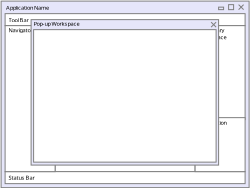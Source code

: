 <?xml version="1.0" encoding="UTF-8"?>
<dia:diagram xmlns:dia="http://www.lysator.liu.se/~alla/dia/">
  <dia:layer name="Hintergrund" visible="true" active="true">
    <dia:object type="Standard - Box" version="0" id="O0">
      <dia:attribute name="obj_pos">
        <dia:point val="0.625,0.698"/>
      </dia:attribute>
      <dia:attribute name="obj_bb">
        <dia:rectangle val="0.62,0.693;13.03,10.03"/>
      </dia:attribute>
      <dia:attribute name="elem_corner">
        <dia:point val="0.625,0.698"/>
      </dia:attribute>
      <dia:attribute name="elem_width">
        <dia:real val="12.4"/>
      </dia:attribute>
      <dia:attribute name="elem_height">
        <dia:real val="9.327"/>
      </dia:attribute>
      <dia:attribute name="border_width">
        <dia:real val="0.01"/>
      </dia:attribute>
      <dia:attribute name="border_color">
        <dia:color val="#7f7f7f"/>
      </dia:attribute>
      <dia:attribute name="inner_color">
        <dia:color val="#e6e6fa"/>
      </dia:attribute>
      <dia:attribute name="show_background">
        <dia:boolean val="true"/>
      </dia:attribute>
    </dia:object>
    <dia:object type="Standard - Box" version="0" id="O1">
      <dia:attribute name="obj_pos">
        <dia:point val="0.825,1.325"/>
      </dia:attribute>
      <dia:attribute name="obj_bb">
        <dia:rectangle val="0.82,1.32;12.83,1.93"/>
      </dia:attribute>
      <dia:attribute name="elem_corner">
        <dia:point val="0.825,1.325"/>
      </dia:attribute>
      <dia:attribute name="elem_width">
        <dia:real val="12"/>
      </dia:attribute>
      <dia:attribute name="elem_height">
        <dia:real val="0.6"/>
      </dia:attribute>
      <dia:attribute name="border_width">
        <dia:real val="0.01"/>
      </dia:attribute>
      <dia:attribute name="border_color">
        <dia:color val="#7f7f7f"/>
      </dia:attribute>
      <dia:attribute name="show_background">
        <dia:boolean val="true"/>
      </dia:attribute>
    </dia:object>
    <dia:object type="Standard - Box" version="0" id="O2">
      <dia:attribute name="obj_pos">
        <dia:point val="3.325,1.925"/>
      </dia:attribute>
      <dia:attribute name="obj_bb">
        <dia:rectangle val="3.32,1.92;10.33,9.23"/>
      </dia:attribute>
      <dia:attribute name="elem_corner">
        <dia:point val="3.325,1.925"/>
      </dia:attribute>
      <dia:attribute name="elem_width">
        <dia:real val="7"/>
      </dia:attribute>
      <dia:attribute name="elem_height">
        <dia:real val="7.3"/>
      </dia:attribute>
      <dia:attribute name="border_width">
        <dia:real val="0.01"/>
      </dia:attribute>
      <dia:attribute name="border_color">
        <dia:color val="#7f7f7f"/>
      </dia:attribute>
      <dia:attribute name="show_background">
        <dia:boolean val="true"/>
      </dia:attribute>
    </dia:object>
    <dia:object type="Standard - Box" version="0" id="O3">
      <dia:attribute name="obj_pos">
        <dia:point val="0.825,9.225"/>
      </dia:attribute>
      <dia:attribute name="obj_bb">
        <dia:rectangle val="0.82,9.22;12.83,9.83"/>
      </dia:attribute>
      <dia:attribute name="elem_corner">
        <dia:point val="0.825,9.225"/>
      </dia:attribute>
      <dia:attribute name="elem_width">
        <dia:real val="12"/>
      </dia:attribute>
      <dia:attribute name="elem_height">
        <dia:real val="0.6"/>
      </dia:attribute>
      <dia:attribute name="border_width">
        <dia:real val="0.01"/>
      </dia:attribute>
      <dia:attribute name="border_color">
        <dia:color val="#7f7f7f"/>
      </dia:attribute>
      <dia:attribute name="show_background">
        <dia:boolean val="true"/>
      </dia:attribute>
    </dia:object>
    <dia:object type="Standard - Text" version="1" id="O4">
      <dia:attribute name="obj_pos">
        <dia:point val="0.875,1.125"/>
      </dia:attribute>
      <dia:attribute name="obj_bb">
        <dia:rectangle val="0.875,0.823;2.99,1.198"/>
      </dia:attribute>
      <dia:attribute name="text">
        <dia:composite type="text">
          <dia:attribute name="string">
            <dia:string>#Application Name#</dia:string>
          </dia:attribute>
          <dia:attribute name="font">
            <dia:font family="Segoe UI Light" style="32" name="Courier"/>
          </dia:attribute>
          <dia:attribute name="height">
            <dia:real val="0.353"/>
          </dia:attribute>
          <dia:attribute name="pos">
            <dia:point val="0.875,1.125"/>
          </dia:attribute>
          <dia:attribute name="color">
            <dia:color val="#000000"/>
          </dia:attribute>
          <dia:attribute name="alignment">
            <dia:enum val="0"/>
          </dia:attribute>
        </dia:composite>
      </dia:attribute>
      <dia:attribute name="valign">
        <dia:enum val="3"/>
      </dia:attribute>
    </dia:object>
    <dia:object type="Standard - Box" version="0" id="O5">
      <dia:attribute name="obj_pos">
        <dia:point val="0.825,1.925"/>
      </dia:attribute>
      <dia:attribute name="obj_bb">
        <dia:rectangle val="0.82,1.92;3.33,9.23"/>
      </dia:attribute>
      <dia:attribute name="elem_corner">
        <dia:point val="0.825,1.925"/>
      </dia:attribute>
      <dia:attribute name="elem_width">
        <dia:real val="2.5"/>
      </dia:attribute>
      <dia:attribute name="elem_height">
        <dia:real val="7.3"/>
      </dia:attribute>
      <dia:attribute name="border_width">
        <dia:real val="0.01"/>
      </dia:attribute>
      <dia:attribute name="border_color">
        <dia:color val="#7f7f7f"/>
      </dia:attribute>
      <dia:attribute name="show_background">
        <dia:boolean val="true"/>
      </dia:attribute>
    </dia:object>
    <dia:object type="Standard - Text" version="1" id="O6">
      <dia:attribute name="obj_pos">
        <dia:point val="1,2.25"/>
      </dia:attribute>
      <dia:attribute name="obj_bb">
        <dia:rectangle val="1,1.948;2.158,2.322"/>
      </dia:attribute>
      <dia:attribute name="text">
        <dia:composite type="text">
          <dia:attribute name="string">
            <dia:string>#Navigator#</dia:string>
          </dia:attribute>
          <dia:attribute name="font">
            <dia:font family="Segoe UI Light" style="32" name="Courier"/>
          </dia:attribute>
          <dia:attribute name="height">
            <dia:real val="0.353"/>
          </dia:attribute>
          <dia:attribute name="pos">
            <dia:point val="1,2.25"/>
          </dia:attribute>
          <dia:attribute name="color">
            <dia:color val="#000000"/>
          </dia:attribute>
          <dia:attribute name="alignment">
            <dia:enum val="0"/>
          </dia:attribute>
        </dia:composite>
      </dia:attribute>
      <dia:attribute name="valign">
        <dia:enum val="3"/>
      </dia:attribute>
    </dia:object>
    <dia:object type="Standard - Box" version="0" id="O7">
      <dia:attribute name="obj_pos">
        <dia:point val="10.325,1.925"/>
      </dia:attribute>
      <dia:attribute name="obj_bb">
        <dia:rectangle val="10.32,1.92;12.83,6.63"/>
      </dia:attribute>
      <dia:attribute name="elem_corner">
        <dia:point val="10.325,1.925"/>
      </dia:attribute>
      <dia:attribute name="elem_width">
        <dia:real val="2.5"/>
      </dia:attribute>
      <dia:attribute name="elem_height">
        <dia:real val="4.7"/>
      </dia:attribute>
      <dia:attribute name="border_width">
        <dia:real val="0.01"/>
      </dia:attribute>
      <dia:attribute name="border_color">
        <dia:color val="#7f7f7f"/>
      </dia:attribute>
      <dia:attribute name="show_background">
        <dia:boolean val="true"/>
      </dia:attribute>
    </dia:object>
    <dia:object type="Standard - Text" version="1" id="O8">
      <dia:attribute name="obj_pos">
        <dia:point val="10.5,2.25"/>
      </dia:attribute>
      <dia:attribute name="obj_bb">
        <dia:rectangle val="10.5,1.948;11.803,2.675"/>
      </dia:attribute>
      <dia:attribute name="text">
        <dia:composite type="text">
          <dia:attribute name="string">
            <dia:string>#Secondary
Workspace#</dia:string>
          </dia:attribute>
          <dia:attribute name="font">
            <dia:font family="Segoe UI Light" style="32" name="Courier"/>
          </dia:attribute>
          <dia:attribute name="height">
            <dia:real val="0.353"/>
          </dia:attribute>
          <dia:attribute name="pos">
            <dia:point val="10.5,2.25"/>
          </dia:attribute>
          <dia:attribute name="color">
            <dia:color val="#000000"/>
          </dia:attribute>
          <dia:attribute name="alignment">
            <dia:enum val="0"/>
          </dia:attribute>
        </dia:composite>
      </dia:attribute>
      <dia:attribute name="valign">
        <dia:enum val="3"/>
      </dia:attribute>
    </dia:object>
    <dia:object type="Standard - Text" version="1" id="O9">
      <dia:attribute name="obj_pos">
        <dia:point val="3.5,2.25"/>
      </dia:attribute>
      <dia:attribute name="obj_bb">
        <dia:rectangle val="3.5,1.948;5.775,2.322"/>
      </dia:attribute>
      <dia:attribute name="text">
        <dia:composite type="text">
          <dia:attribute name="string">
            <dia:string>#Primary Workspace#</dia:string>
          </dia:attribute>
          <dia:attribute name="font">
            <dia:font family="Segoe UI Light" style="32" name="Courier"/>
          </dia:attribute>
          <dia:attribute name="height">
            <dia:real val="0.353"/>
          </dia:attribute>
          <dia:attribute name="pos">
            <dia:point val="3.5,2.25"/>
          </dia:attribute>
          <dia:attribute name="color">
            <dia:color val="#000000"/>
          </dia:attribute>
          <dia:attribute name="alignment">
            <dia:enum val="0"/>
          </dia:attribute>
        </dia:composite>
      </dia:attribute>
      <dia:attribute name="valign">
        <dia:enum val="3"/>
      </dia:attribute>
    </dia:object>
    <dia:object type="Standard - Text" version="1" id="O10">
      <dia:attribute name="obj_pos">
        <dia:point val="1,9.625"/>
      </dia:attribute>
      <dia:attribute name="obj_bb">
        <dia:rectangle val="1,9.322;2.172,9.697"/>
      </dia:attribute>
      <dia:attribute name="text">
        <dia:composite type="text">
          <dia:attribute name="string">
            <dia:string>#Status Bar#</dia:string>
          </dia:attribute>
          <dia:attribute name="font">
            <dia:font family="Segoe UI Light" style="32" name="Courier"/>
          </dia:attribute>
          <dia:attribute name="height">
            <dia:real val="0.353"/>
          </dia:attribute>
          <dia:attribute name="pos">
            <dia:point val="1,9.625"/>
          </dia:attribute>
          <dia:attribute name="color">
            <dia:color val="#000000"/>
          </dia:attribute>
          <dia:attribute name="alignment">
            <dia:enum val="0"/>
          </dia:attribute>
        </dia:composite>
      </dia:attribute>
      <dia:attribute name="valign">
        <dia:enum val="3"/>
      </dia:attribute>
    </dia:object>
    <dia:object type="Standard - Text" version="1" id="O11">
      <dia:attribute name="obj_pos">
        <dia:point val="1,1.75"/>
      </dia:attribute>
      <dia:attribute name="obj_bb">
        <dia:rectangle val="1,1.448;1.98,1.823"/>
      </dia:attribute>
      <dia:attribute name="text">
        <dia:composite type="text">
          <dia:attribute name="string">
            <dia:string>#Tool Bar#</dia:string>
          </dia:attribute>
          <dia:attribute name="font">
            <dia:font family="Segoe UI Light" style="32" name="Courier"/>
          </dia:attribute>
          <dia:attribute name="height">
            <dia:real val="0.353"/>
          </dia:attribute>
          <dia:attribute name="pos">
            <dia:point val="1,1.75"/>
          </dia:attribute>
          <dia:attribute name="color">
            <dia:color val="#000000"/>
          </dia:attribute>
          <dia:attribute name="alignment">
            <dia:enum val="0"/>
          </dia:attribute>
        </dia:composite>
      </dia:attribute>
      <dia:attribute name="valign">
        <dia:enum val="3"/>
      </dia:attribute>
    </dia:object>
    <dia:object type="Standard - Box" version="0" id="O12">
      <dia:attribute name="obj_pos">
        <dia:point val="10.325,6.525"/>
      </dia:attribute>
      <dia:attribute name="obj_bb">
        <dia:rectangle val="10.32,6.52;12.83,9.23"/>
      </dia:attribute>
      <dia:attribute name="elem_corner">
        <dia:point val="10.325,6.525"/>
      </dia:attribute>
      <dia:attribute name="elem_width">
        <dia:real val="2.5"/>
      </dia:attribute>
      <dia:attribute name="elem_height">
        <dia:real val="2.7"/>
      </dia:attribute>
      <dia:attribute name="border_width">
        <dia:real val="0.01"/>
      </dia:attribute>
      <dia:attribute name="border_color">
        <dia:color val="#7f7f7f"/>
      </dia:attribute>
      <dia:attribute name="show_background">
        <dia:boolean val="true"/>
      </dia:attribute>
    </dia:object>
    <dia:object type="Standard - Text" version="1" id="O13">
      <dia:attribute name="obj_pos">
        <dia:point val="10.5,6.875"/>
      </dia:attribute>
      <dia:attribute name="obj_bb">
        <dia:rectangle val="10.5,6.572;11.85,7.3"/>
      </dia:attribute>
      <dia:attribute name="text">
        <dia:composite type="text">
          <dia:attribute name="string">
            <dia:string>#Notification
Area#</dia:string>
          </dia:attribute>
          <dia:attribute name="font">
            <dia:font family="Segoe UI Light" style="32" name="Courier"/>
          </dia:attribute>
          <dia:attribute name="height">
            <dia:real val="0.353"/>
          </dia:attribute>
          <dia:attribute name="pos">
            <dia:point val="10.5,6.875"/>
          </dia:attribute>
          <dia:attribute name="color">
            <dia:color val="#000000"/>
          </dia:attribute>
          <dia:attribute name="alignment">
            <dia:enum val="0"/>
          </dia:attribute>
        </dia:composite>
      </dia:attribute>
      <dia:attribute name="valign">
        <dia:enum val="3"/>
      </dia:attribute>
    </dia:object>
    <dia:object type="Standard - Box" version="0" id="O14">
      <dia:attribute name="obj_pos">
        <dia:point val="12,0.875"/>
      </dia:attribute>
      <dia:attribute name="obj_bb">
        <dia:rectangle val="11.99,0.865;12.26,1.135"/>
      </dia:attribute>
      <dia:attribute name="elem_corner">
        <dia:point val="12,0.875"/>
      </dia:attribute>
      <dia:attribute name="elem_width">
        <dia:real val="0.25"/>
      </dia:attribute>
      <dia:attribute name="elem_height">
        <dia:real val="0.25"/>
      </dia:attribute>
      <dia:attribute name="border_width">
        <dia:real val="0.02"/>
      </dia:attribute>
      <dia:attribute name="border_color">
        <dia:color val="#7f7f7f"/>
      </dia:attribute>
      <dia:attribute name="show_background">
        <dia:boolean val="false"/>
      </dia:attribute>
    </dia:object>
    <dia:object type="Standard - Box" version="0" id="O15">
      <dia:attribute name="obj_pos">
        <dia:point val="11.5,1"/>
      </dia:attribute>
      <dia:attribute name="obj_bb">
        <dia:rectangle val="11.49,0.99;11.76,1.135"/>
      </dia:attribute>
      <dia:attribute name="elem_corner">
        <dia:point val="11.5,1"/>
      </dia:attribute>
      <dia:attribute name="elem_width">
        <dia:real val="0.25"/>
      </dia:attribute>
      <dia:attribute name="elem_height">
        <dia:real val="0.125"/>
      </dia:attribute>
      <dia:attribute name="border_width">
        <dia:real val="0.02"/>
      </dia:attribute>
      <dia:attribute name="border_color">
        <dia:color val="#7f7f7f"/>
      </dia:attribute>
      <dia:attribute name="show_background">
        <dia:boolean val="false"/>
      </dia:attribute>
    </dia:object>
    <dia:object type="Standard - Box" version="0" id="O16">
      <dia:attribute name="obj_pos">
        <dia:point val="2.125,1.625"/>
      </dia:attribute>
      <dia:attribute name="obj_bb">
        <dia:rectangle val="2.12,1.62;11.505,8.902"/>
      </dia:attribute>
      <dia:attribute name="elem_corner">
        <dia:point val="2.125,1.625"/>
      </dia:attribute>
      <dia:attribute name="elem_width">
        <dia:real val="9.375"/>
      </dia:attribute>
      <dia:attribute name="elem_height">
        <dia:real val="7.272"/>
      </dia:attribute>
      <dia:attribute name="border_width">
        <dia:real val="0.01"/>
      </dia:attribute>
      <dia:attribute name="border_color">
        <dia:color val="#7f7f7f"/>
      </dia:attribute>
      <dia:attribute name="inner_color">
        <dia:color val="#e6e6fa"/>
      </dia:attribute>
      <dia:attribute name="show_background">
        <dia:boolean val="true"/>
      </dia:attribute>
    </dia:object>
    <dia:object type="Standard - Box" version="0" id="O17">
      <dia:attribute name="obj_pos">
        <dia:point val="2.25,2.125"/>
      </dia:attribute>
      <dia:attribute name="obj_bb">
        <dia:rectangle val="2.245,2.12;11.38,8.755"/>
      </dia:attribute>
      <dia:attribute name="elem_corner">
        <dia:point val="2.25,2.125"/>
      </dia:attribute>
      <dia:attribute name="elem_width">
        <dia:real val="9.125"/>
      </dia:attribute>
      <dia:attribute name="elem_height">
        <dia:real val="6.625"/>
      </dia:attribute>
      <dia:attribute name="border_width">
        <dia:real val="0.01"/>
      </dia:attribute>
      <dia:attribute name="border_color">
        <dia:color val="#7f7f7f"/>
      </dia:attribute>
      <dia:attribute name="show_background">
        <dia:boolean val="true"/>
      </dia:attribute>
    </dia:object>
    <dia:group>
      <dia:object type="Standard - Line" version="0" id="O18">
        <dia:attribute name="obj_pos">
          <dia:point val="12.75,0.875"/>
        </dia:attribute>
        <dia:attribute name="obj_bb">
          <dia:rectangle val="12.486,0.861;12.764,1.139"/>
        </dia:attribute>
        <dia:attribute name="conn_endpoints">
          <dia:point val="12.75,0.875"/>
          <dia:point val="12.5,1.125"/>
        </dia:attribute>
        <dia:attribute name="numcp">
          <dia:int val="1"/>
        </dia:attribute>
        <dia:attribute name="line_color">
          <dia:color val="#7f7f7f"/>
        </dia:attribute>
        <dia:attribute name="line_width">
          <dia:real val="0.02"/>
        </dia:attribute>
      </dia:object>
      <dia:object type="Standard - Line" version="0" id="O19">
        <dia:attribute name="obj_pos">
          <dia:point val="12.5,0.875"/>
        </dia:attribute>
        <dia:attribute name="obj_bb">
          <dia:rectangle val="12.486,0.861;12.764,1.139"/>
        </dia:attribute>
        <dia:attribute name="conn_endpoints">
          <dia:point val="12.5,0.875"/>
          <dia:point val="12.75,1.125"/>
        </dia:attribute>
        <dia:attribute name="numcp">
          <dia:int val="1"/>
        </dia:attribute>
        <dia:attribute name="line_color">
          <dia:color val="#7f7f7f"/>
        </dia:attribute>
        <dia:attribute name="line_width">
          <dia:real val="0.02"/>
        </dia:attribute>
      </dia:object>
    </dia:group>
    <dia:group>
      <dia:object type="Standard - Line" version="0" id="O20">
        <dia:attribute name="obj_pos">
          <dia:point val="11.375,1.75"/>
        </dia:attribute>
        <dia:attribute name="obj_bb">
          <dia:rectangle val="11.111,1.736;11.389,2.014"/>
        </dia:attribute>
        <dia:attribute name="conn_endpoints">
          <dia:point val="11.375,1.75"/>
          <dia:point val="11.125,2"/>
        </dia:attribute>
        <dia:attribute name="numcp">
          <dia:int val="1"/>
        </dia:attribute>
        <dia:attribute name="line_color">
          <dia:color val="#7f7f7f"/>
        </dia:attribute>
        <dia:attribute name="line_width">
          <dia:real val="0.02"/>
        </dia:attribute>
      </dia:object>
      <dia:object type="Standard - Line" version="0" id="O21">
        <dia:attribute name="obj_pos">
          <dia:point val="11.125,1.75"/>
        </dia:attribute>
        <dia:attribute name="obj_bb">
          <dia:rectangle val="11.111,1.736;11.389,2.014"/>
        </dia:attribute>
        <dia:attribute name="conn_endpoints">
          <dia:point val="11.125,1.75"/>
          <dia:point val="11.375,2"/>
        </dia:attribute>
        <dia:attribute name="numcp">
          <dia:int val="1"/>
        </dia:attribute>
        <dia:attribute name="line_color">
          <dia:color val="#7f7f7f"/>
        </dia:attribute>
        <dia:attribute name="line_width">
          <dia:real val="0.02"/>
        </dia:attribute>
      </dia:object>
    </dia:group>
    <dia:object type="Standard - Text" version="1" id="O22">
      <dia:attribute name="obj_pos">
        <dia:point val="2.25,1.928"/>
      </dia:attribute>
      <dia:attribute name="obj_bb">
        <dia:rectangle val="2.25,1.626;4.518,2.001"/>
      </dia:attribute>
      <dia:attribute name="text">
        <dia:composite type="text">
          <dia:attribute name="string">
            <dia:string>#Pop-up Workspace#</dia:string>
          </dia:attribute>
          <dia:attribute name="font">
            <dia:font family="Segoe UI Light" style="32" name="Courier"/>
          </dia:attribute>
          <dia:attribute name="height">
            <dia:real val="0.353"/>
          </dia:attribute>
          <dia:attribute name="pos">
            <dia:point val="2.25,1.928"/>
          </dia:attribute>
          <dia:attribute name="color">
            <dia:color val="#000000"/>
          </dia:attribute>
          <dia:attribute name="alignment">
            <dia:enum val="0"/>
          </dia:attribute>
        </dia:composite>
      </dia:attribute>
      <dia:attribute name="valign">
        <dia:enum val="3"/>
      </dia:attribute>
    </dia:object>
  </dia:layer>
</dia:diagram>
